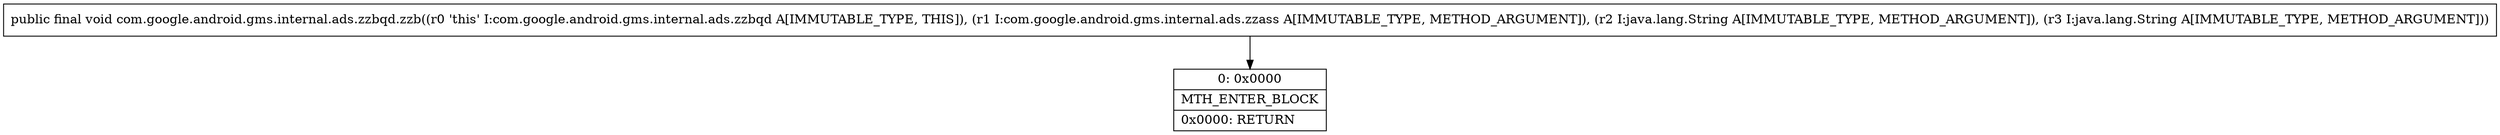 digraph "CFG forcom.google.android.gms.internal.ads.zzbqd.zzb(Lcom\/google\/android\/gms\/internal\/ads\/zzass;Ljava\/lang\/String;Ljava\/lang\/String;)V" {
Node_0 [shape=record,label="{0\:\ 0x0000|MTH_ENTER_BLOCK\l|0x0000: RETURN   \l}"];
MethodNode[shape=record,label="{public final void com.google.android.gms.internal.ads.zzbqd.zzb((r0 'this' I:com.google.android.gms.internal.ads.zzbqd A[IMMUTABLE_TYPE, THIS]), (r1 I:com.google.android.gms.internal.ads.zzass A[IMMUTABLE_TYPE, METHOD_ARGUMENT]), (r2 I:java.lang.String A[IMMUTABLE_TYPE, METHOD_ARGUMENT]), (r3 I:java.lang.String A[IMMUTABLE_TYPE, METHOD_ARGUMENT])) }"];
MethodNode -> Node_0;
}


